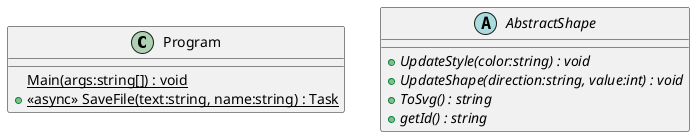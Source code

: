 @startuml
class Program {
    {static} Main(args:string[]) : void
    + {static} <<async>> SaveFile(text:string, name:string) : Task
}
abstract class AbstractShape {
    + {abstract} UpdateStyle(color:string) : void
    + {abstract} UpdateShape(direction:string, value:int) : void
    + {abstract} ToSvg() : string
    + {abstract} getId() : string
}
@enduml
